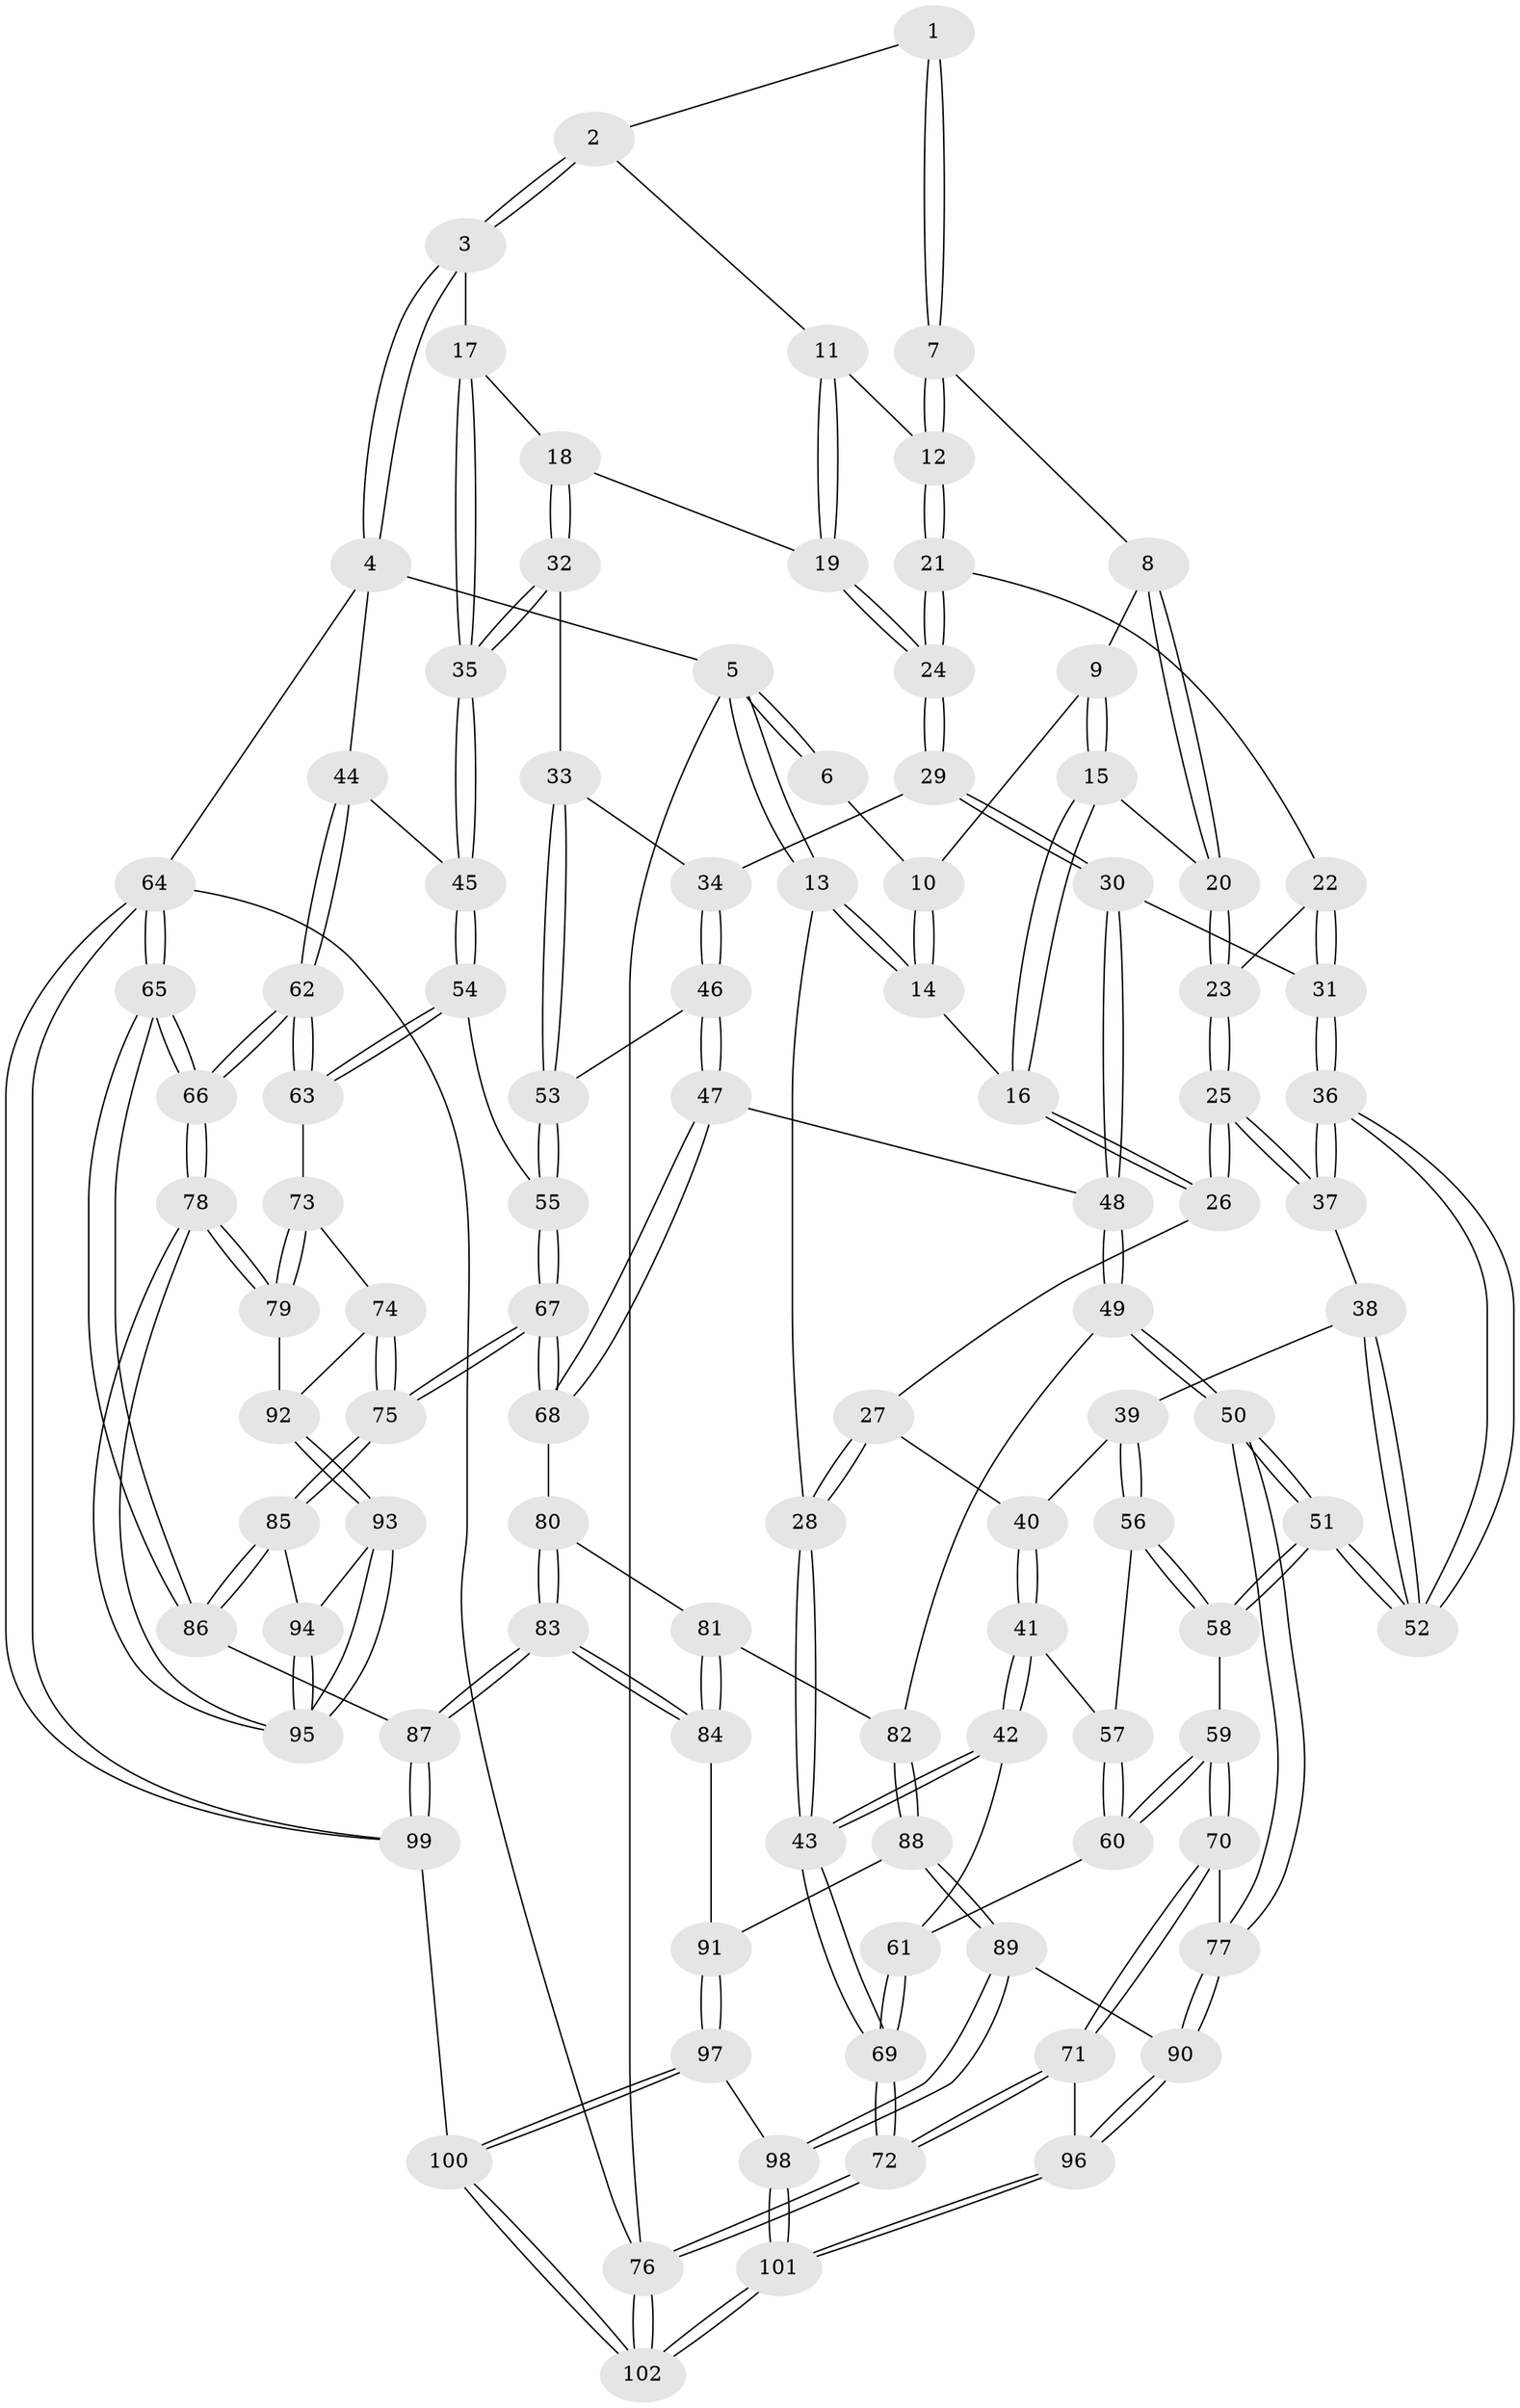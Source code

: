 // coarse degree distribution, {3: 0.08064516129032258, 5: 0.3064516129032258, 6: 0.11290322580645161, 4: 0.4838709677419355, 2: 0.016129032258064516}
// Generated by graph-tools (version 1.1) at 2025/24/03/03/25 07:24:40]
// undirected, 102 vertices, 252 edges
graph export_dot {
graph [start="1"]
  node [color=gray90,style=filled];
  1 [pos="+0.41795236231232236+0"];
  2 [pos="+0.8073535164664528+0"];
  3 [pos="+1+0"];
  4 [pos="+1+0"];
  5 [pos="+0+0"];
  6 [pos="+0.2800605837139442+0"];
  7 [pos="+0.41234980063590027+0.04677194376282906"];
  8 [pos="+0.3898902396593665+0.06040856513181925"];
  9 [pos="+0.21245738775476192+0.08862478494525727"];
  10 [pos="+0.1813631361971796+0.06421018402917388"];
  11 [pos="+0.6625142409408253+0.11454639696170552"];
  12 [pos="+0.43046802651971416+0.0722566630892528"];
  13 [pos="+0+0"];
  14 [pos="+0+0.038253383184683"];
  15 [pos="+0.1785327740459819+0.18196184658338335"];
  16 [pos="+0.1317862606997948+0.20305442315262082"];
  17 [pos="+1+0"];
  18 [pos="+0.7635933898944995+0.21254747893754697"];
  19 [pos="+0.6785682130421399+0.1553662562391548"];
  20 [pos="+0.27357568360702117+0.20498974320070465"];
  21 [pos="+0.4627007570114292+0.20359145016406852"];
  22 [pos="+0.36885281436198647+0.26652675057129943"];
  23 [pos="+0.2865043864135995+0.2830079280608584"];
  24 [pos="+0.5265089358668207+0.28507436882556975"];
  25 [pos="+0.2732889549067359+0.3095879971370055"];
  26 [pos="+0.12882500740887415+0.2298520765337098"];
  27 [pos="+0.09886486233332903+0.29292006219455474"];
  28 [pos="+0+0.3752286593126487"];
  29 [pos="+0.5305407897303358+0.30310502398914724"];
  30 [pos="+0.4753546333353452+0.3702039925698363"];
  31 [pos="+0.39393315548242713+0.3844126735320046"];
  32 [pos="+0.7805122336710961+0.3290200601048514"];
  33 [pos="+0.7803932828316096+0.329106897182365"];
  34 [pos="+0.542414413149469+0.30970303226961515"];
  35 [pos="+0.8513566992821696+0.3469329413937393"];
  36 [pos="+0.3621293619395874+0.3990140766076003"];
  37 [pos="+0.27036973287988925+0.3335433414765829"];
  38 [pos="+0.2015626011239058+0.38472899186797954"];
  39 [pos="+0.17913077674811687+0.3891164375110662"];
  40 [pos="+0.14100399291459675+0.34713167480930696"];
  41 [pos="+0+0.45100366121039737"];
  42 [pos="+0+0.44655950231343605"];
  43 [pos="+0+0.3756679328642635"];
  44 [pos="+1+0.24935512124255785"];
  45 [pos="+0.8885651160290633+0.3675269168472842"];
  46 [pos="+0.6417210471654495+0.4934506509398665"];
  47 [pos="+0.51593699591031+0.5720702403982495"];
  48 [pos="+0.5078927435044791+0.5757875269404854"];
  49 [pos="+0.5063060457844164+0.577734014826266"];
  50 [pos="+0.36205439485372354+0.6005473593791992"];
  51 [pos="+0.33216399337393027+0.5687976272511438"];
  52 [pos="+0.32989545599306963+0.5432155213243733"];
  53 [pos="+0.6981498747855542+0.4900749686209454"];
  54 [pos="+0.9168356526494011+0.5013936344253631"];
  55 [pos="+0.7553326609923722+0.5627709771376169"];
  56 [pos="+0.1344484888878113+0.46244241744450765"];
  57 [pos="+0+0.45378354633978485"];
  58 [pos="+0.1729133708056862+0.5602831871913688"];
  59 [pos="+0.14047529847304077+0.5961875436155671"];
  60 [pos="+0.08355817623074593+0.5927216334231168"];
  61 [pos="+0.03708176403860615+0.6151564665159742"];
  62 [pos="+1+0.5924095941689043"];
  63 [pos="+0.9976454849726156+0.5746108597247084"];
  64 [pos="+1+1"];
  65 [pos="+1+1"];
  66 [pos="+1+1"];
  67 [pos="+0.7598903614753856+0.6413466866100881"];
  68 [pos="+0.731842000072597+0.6457342020755827"];
  69 [pos="+0+0.8739401512721943"];
  70 [pos="+0.14139392444441243+0.6815435344782151"];
  71 [pos="+0.11523833821496063+0.8075362125081383"];
  72 [pos="+0+0.9624191978115115"];
  73 [pos="+0.933789378284389+0.635053818974455"];
  74 [pos="+0.8728993346887584+0.6671915642085161"];
  75 [pos="+0.7736699496855048+0.6622534762705188"];
  76 [pos="+0+1"];
  77 [pos="+0.3497857193435651+0.6463558346384976"];
  78 [pos="+1+1"];
  79 [pos="+0.9580354284078956+0.739181828248831"];
  80 [pos="+0.6391084135083633+0.6802523207626646"];
  81 [pos="+0.6111138931070366+0.6758509831176742"];
  82 [pos="+0.5324616298450123+0.6320135296670769"];
  83 [pos="+0.6864727261218357+0.8360028963966484"];
  84 [pos="+0.6108524053136115+0.829172982994265"];
  85 [pos="+0.7517346178055601+0.7862382899938076"];
  86 [pos="+0.6938267454874039+0.8353028195761667"];
  87 [pos="+0.6893398120281815+0.836803026630879"];
  88 [pos="+0.5262866214876506+0.7944284553248723"];
  89 [pos="+0.4040265206783797+0.8241958830255578"];
  90 [pos="+0.3325213452825745+0.7678570425667298"];
  91 [pos="+0.5941936743794893+0.8305560041498135"];
  92 [pos="+0.8881257296744666+0.7232042165187409"];
  93 [pos="+0.8889939053689253+0.7581006000360498"];
  94 [pos="+0.7800371568841075+0.7947291337620379"];
  95 [pos="+1+1"];
  96 [pos="+0.21038154995545114+0.82213377913595"];
  97 [pos="+0.5158694562326988+1"];
  98 [pos="+0.40879852515317394+0.8701874655108885"];
  99 [pos="+0.6563368456188999+1"];
  100 [pos="+0.5478955470762805+1"];
  101 [pos="+0.28511304964266027+1"];
  102 [pos="+0.2729091633950686+1"];
  1 -- 2;
  1 -- 7;
  1 -- 7;
  2 -- 3;
  2 -- 3;
  2 -- 11;
  3 -- 4;
  3 -- 4;
  3 -- 17;
  4 -- 5;
  4 -- 44;
  4 -- 64;
  5 -- 6;
  5 -- 6;
  5 -- 13;
  5 -- 13;
  5 -- 76;
  6 -- 10;
  7 -- 8;
  7 -- 12;
  7 -- 12;
  8 -- 9;
  8 -- 20;
  8 -- 20;
  9 -- 10;
  9 -- 15;
  9 -- 15;
  10 -- 14;
  10 -- 14;
  11 -- 12;
  11 -- 19;
  11 -- 19;
  12 -- 21;
  12 -- 21;
  13 -- 14;
  13 -- 14;
  13 -- 28;
  14 -- 16;
  15 -- 16;
  15 -- 16;
  15 -- 20;
  16 -- 26;
  16 -- 26;
  17 -- 18;
  17 -- 35;
  17 -- 35;
  18 -- 19;
  18 -- 32;
  18 -- 32;
  19 -- 24;
  19 -- 24;
  20 -- 23;
  20 -- 23;
  21 -- 22;
  21 -- 24;
  21 -- 24;
  22 -- 23;
  22 -- 31;
  22 -- 31;
  23 -- 25;
  23 -- 25;
  24 -- 29;
  24 -- 29;
  25 -- 26;
  25 -- 26;
  25 -- 37;
  25 -- 37;
  26 -- 27;
  27 -- 28;
  27 -- 28;
  27 -- 40;
  28 -- 43;
  28 -- 43;
  29 -- 30;
  29 -- 30;
  29 -- 34;
  30 -- 31;
  30 -- 48;
  30 -- 48;
  31 -- 36;
  31 -- 36;
  32 -- 33;
  32 -- 35;
  32 -- 35;
  33 -- 34;
  33 -- 53;
  33 -- 53;
  34 -- 46;
  34 -- 46;
  35 -- 45;
  35 -- 45;
  36 -- 37;
  36 -- 37;
  36 -- 52;
  36 -- 52;
  37 -- 38;
  38 -- 39;
  38 -- 52;
  38 -- 52;
  39 -- 40;
  39 -- 56;
  39 -- 56;
  40 -- 41;
  40 -- 41;
  41 -- 42;
  41 -- 42;
  41 -- 57;
  42 -- 43;
  42 -- 43;
  42 -- 61;
  43 -- 69;
  43 -- 69;
  44 -- 45;
  44 -- 62;
  44 -- 62;
  45 -- 54;
  45 -- 54;
  46 -- 47;
  46 -- 47;
  46 -- 53;
  47 -- 48;
  47 -- 68;
  47 -- 68;
  48 -- 49;
  48 -- 49;
  49 -- 50;
  49 -- 50;
  49 -- 82;
  50 -- 51;
  50 -- 51;
  50 -- 77;
  50 -- 77;
  51 -- 52;
  51 -- 52;
  51 -- 58;
  51 -- 58;
  53 -- 55;
  53 -- 55;
  54 -- 55;
  54 -- 63;
  54 -- 63;
  55 -- 67;
  55 -- 67;
  56 -- 57;
  56 -- 58;
  56 -- 58;
  57 -- 60;
  57 -- 60;
  58 -- 59;
  59 -- 60;
  59 -- 60;
  59 -- 70;
  59 -- 70;
  60 -- 61;
  61 -- 69;
  61 -- 69;
  62 -- 63;
  62 -- 63;
  62 -- 66;
  62 -- 66;
  63 -- 73;
  64 -- 65;
  64 -- 65;
  64 -- 99;
  64 -- 99;
  64 -- 76;
  65 -- 66;
  65 -- 66;
  65 -- 86;
  65 -- 86;
  66 -- 78;
  66 -- 78;
  67 -- 68;
  67 -- 68;
  67 -- 75;
  67 -- 75;
  68 -- 80;
  69 -- 72;
  69 -- 72;
  70 -- 71;
  70 -- 71;
  70 -- 77;
  71 -- 72;
  71 -- 72;
  71 -- 96;
  72 -- 76;
  72 -- 76;
  73 -- 74;
  73 -- 79;
  73 -- 79;
  74 -- 75;
  74 -- 75;
  74 -- 92;
  75 -- 85;
  75 -- 85;
  76 -- 102;
  76 -- 102;
  77 -- 90;
  77 -- 90;
  78 -- 79;
  78 -- 79;
  78 -- 95;
  78 -- 95;
  79 -- 92;
  80 -- 81;
  80 -- 83;
  80 -- 83;
  81 -- 82;
  81 -- 84;
  81 -- 84;
  82 -- 88;
  82 -- 88;
  83 -- 84;
  83 -- 84;
  83 -- 87;
  83 -- 87;
  84 -- 91;
  85 -- 86;
  85 -- 86;
  85 -- 94;
  86 -- 87;
  87 -- 99;
  87 -- 99;
  88 -- 89;
  88 -- 89;
  88 -- 91;
  89 -- 90;
  89 -- 98;
  89 -- 98;
  90 -- 96;
  90 -- 96;
  91 -- 97;
  91 -- 97;
  92 -- 93;
  92 -- 93;
  93 -- 94;
  93 -- 95;
  93 -- 95;
  94 -- 95;
  94 -- 95;
  96 -- 101;
  96 -- 101;
  97 -- 98;
  97 -- 100;
  97 -- 100;
  98 -- 101;
  98 -- 101;
  99 -- 100;
  100 -- 102;
  100 -- 102;
  101 -- 102;
  101 -- 102;
}
